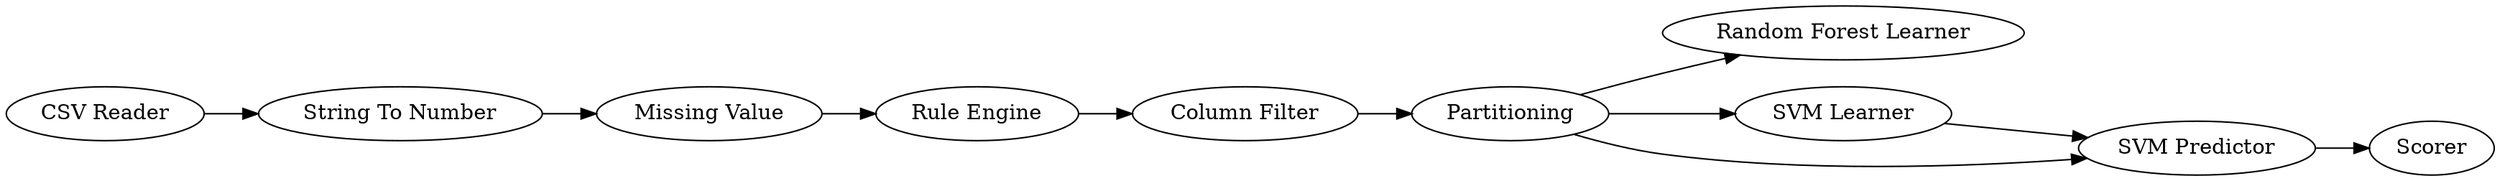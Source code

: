 digraph {
	1 -> 4
	4 -> 3
	3 -> 2
	6 -> 11
	8 -> 9
	2 -> 7
	7 -> 6
	9 -> 10
	6 -> 9
	6 -> 8
	1 [label="CSV Reader"]
	7 [label="Column Filter"]
	9 [label="SVM Predictor"]
	11 [label="Random Forest Learner"]
	4 [label="String To Number"]
	6 [label=Partitioning]
	8 [label="SVM Learner"]
	3 [label="Missing Value"]
	2 [label="Rule Engine"]
	10 [label=Scorer]
	rankdir=LR
}
